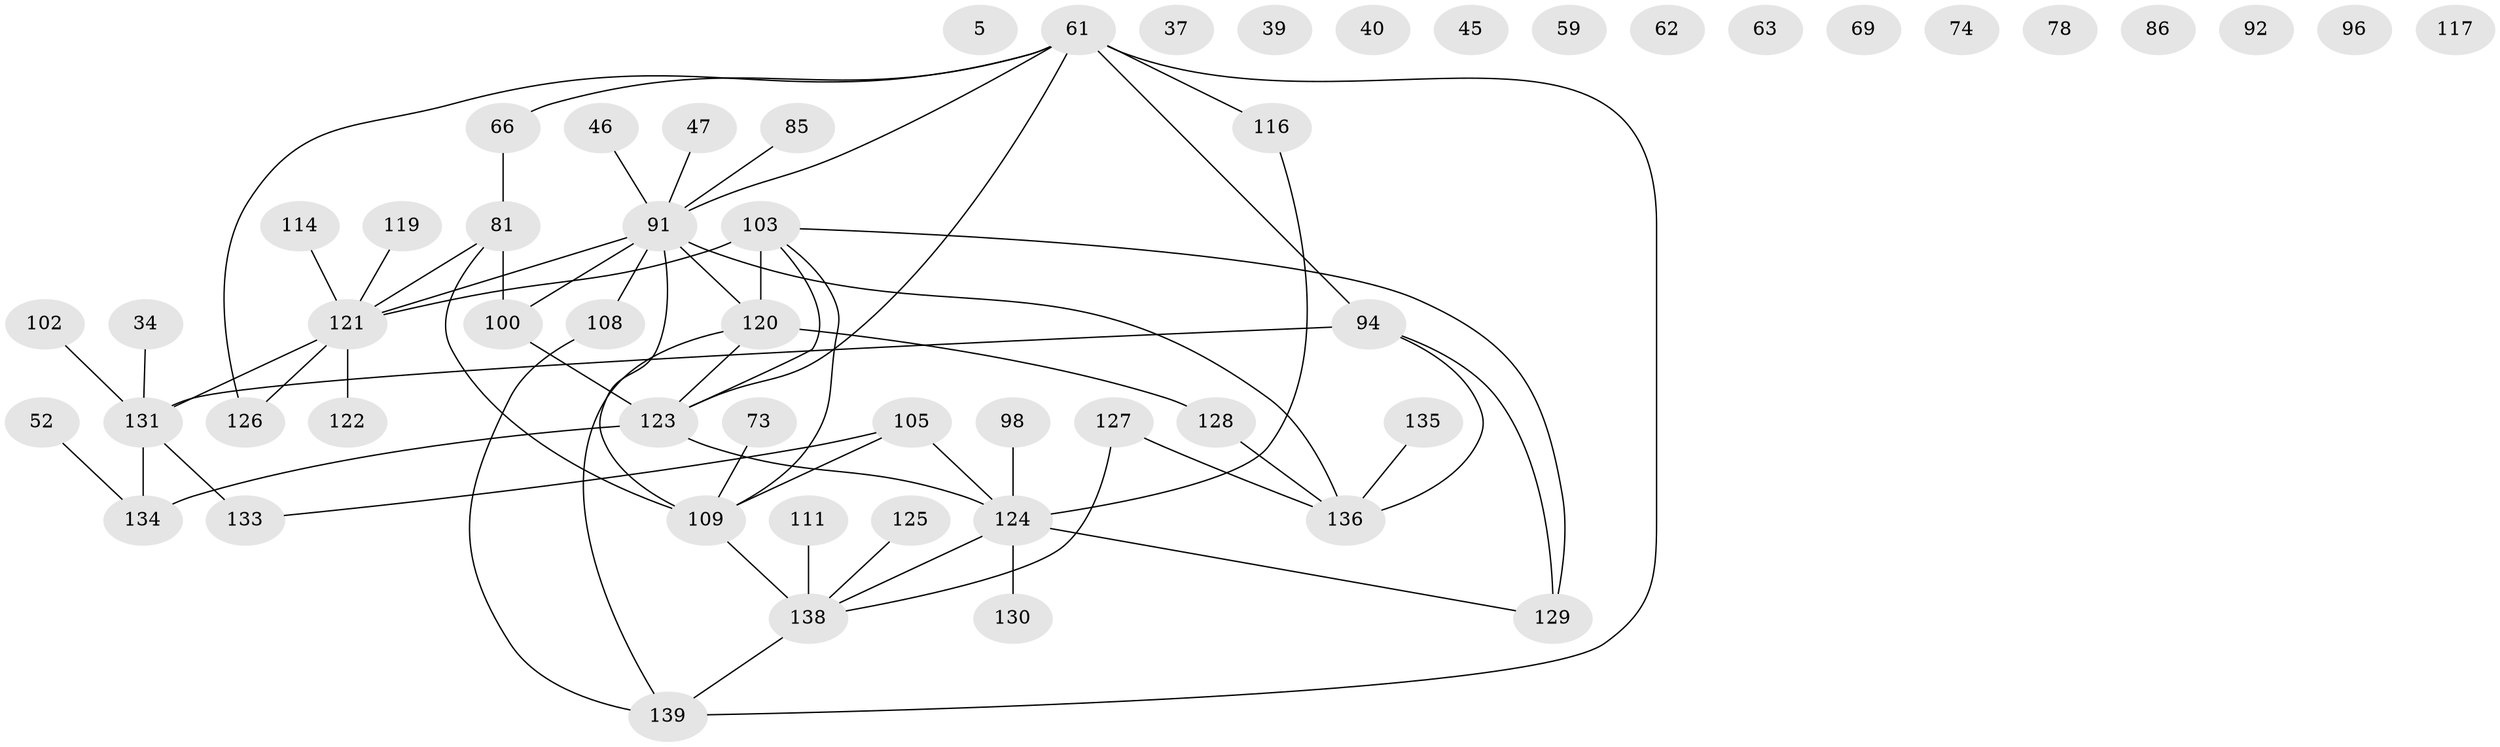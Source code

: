 // original degree distribution, {2: 0.20863309352517986, 7: 0.007194244604316547, 1: 0.2517985611510791, 0: 0.10071942446043165, 3: 0.22302158273381295, 4: 0.1223021582733813, 6: 0.02158273381294964, 5: 0.06474820143884892}
// Generated by graph-tools (version 1.1) at 2025/42/03/04/25 21:42:39]
// undirected, 55 vertices, 62 edges
graph export_dot {
graph [start="1"]
  node [color=gray90,style=filled];
  5;
  34;
  37;
  39;
  40;
  45;
  46;
  47;
  52 [super="+35"];
  59;
  61 [super="+43+49+22"];
  62 [super="+58"];
  63;
  66;
  69;
  73;
  74;
  78;
  81 [super="+6+41+67"];
  85;
  86;
  91 [super="+27+77+88"];
  92;
  94 [super="+53"];
  96;
  98;
  100;
  102;
  103 [super="+101+99+25"];
  105 [super="+80"];
  108 [super="+89"];
  109 [super="+26+107"];
  111;
  114;
  116;
  117;
  119;
  120 [super="+33+118+65"];
  121 [super="+30+14+112+113"];
  122;
  123 [super="+82"];
  124 [super="+79+84+97"];
  125 [super="+1"];
  126 [super="+55"];
  127;
  128;
  129 [super="+95"];
  130 [super="+10+70"];
  131 [super="+57"];
  133 [super="+17"];
  134 [super="+83"];
  135;
  136 [super="+132"];
  138 [super="+19+87+42"];
  139 [super="+137+115"];
  34 -- 131;
  46 -- 91;
  47 -- 91;
  52 -- 134;
  61 -- 91 [weight=2];
  61 -- 66;
  61 -- 116;
  61 -- 123;
  61 -- 126;
  61 -- 94 [weight=2];
  61 -- 139;
  66 -- 81;
  73 -- 109;
  81 -- 100 [weight=2];
  81 -- 121 [weight=2];
  81 -- 109;
  85 -- 91;
  91 -- 136 [weight=2];
  91 -- 121 [weight=3];
  91 -- 100;
  91 -- 108 [weight=2];
  91 -- 109;
  91 -- 120;
  94 -- 131;
  94 -- 136;
  94 -- 129;
  98 -- 124;
  100 -- 123;
  102 -- 131;
  103 -- 121 [weight=3];
  103 -- 109;
  103 -- 120 [weight=3];
  103 -- 123;
  103 -- 129;
  105 -- 109;
  105 -- 124;
  105 -- 133;
  108 -- 139;
  109 -- 138 [weight=2];
  111 -- 138;
  114 -- 121;
  116 -- 124;
  119 -- 121;
  120 -- 128;
  120 -- 123;
  120 -- 139;
  121 -- 122;
  121 -- 131;
  121 -- 126;
  123 -- 124 [weight=2];
  123 -- 134;
  124 -- 130;
  124 -- 138;
  124 -- 129;
  125 -- 138;
  127 -- 136;
  127 -- 138;
  128 -- 136;
  131 -- 133 [weight=2];
  131 -- 134 [weight=2];
  135 -- 136;
  138 -- 139;
}
